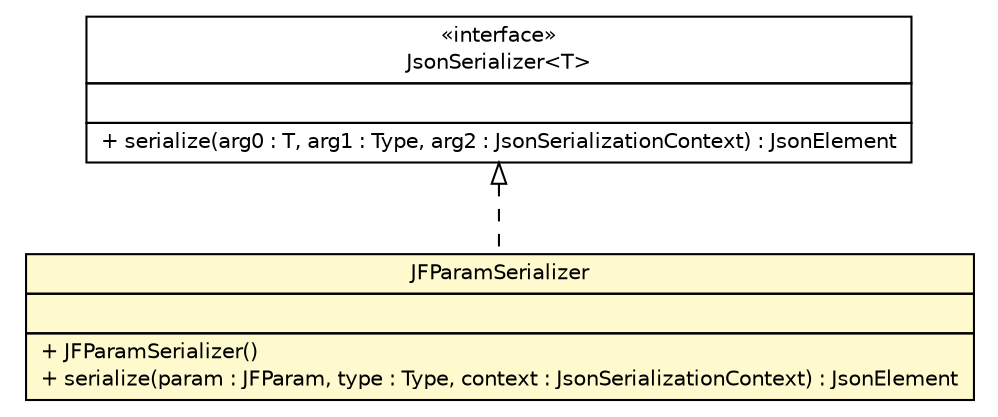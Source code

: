 #!/usr/local/bin/dot
#
# Class diagram 
# Generated by UMLGraph version R5_6 (http://www.umlgraph.org/)
#

digraph G {
	edge [fontname="Helvetica",fontsize=10,labelfontname="Helvetica",labelfontsize=10];
	node [fontname="Helvetica",fontsize=10,shape=plaintext];
	nodesep=0.25;
	ranksep=0.5;
	// org.fringe.jf.json.internal.serializer.JFParamSerializer
	c167 [label=<<table title="org.fringe.jf.json.internal.serializer.JFParamSerializer" border="0" cellborder="1" cellspacing="0" cellpadding="2" port="p" bgcolor="lemonChiffon" href="./JFParamSerializer.html">
		<tr><td><table border="0" cellspacing="0" cellpadding="1">
<tr><td align="center" balign="center"> JFParamSerializer </td></tr>
		</table></td></tr>
		<tr><td><table border="0" cellspacing="0" cellpadding="1">
<tr><td align="left" balign="left">  </td></tr>
		</table></td></tr>
		<tr><td><table border="0" cellspacing="0" cellpadding="1">
<tr><td align="left" balign="left"> + JFParamSerializer() </td></tr>
<tr><td align="left" balign="left"> + serialize(param : JFParam, type : Type, context : JsonSerializationContext) : JsonElement </td></tr>
		</table></td></tr>
		</table>>, URL="./JFParamSerializer.html", fontname="Helvetica", fontcolor="black", fontsize=10.0];
	//org.fringe.jf.json.internal.serializer.JFParamSerializer implements com.google.gson.JsonSerializer<T>
	c172:p -> c167:p [dir=back,arrowtail=empty,style=dashed];
	// com.google.gson.JsonSerializer<T>
	c172 [label=<<table title="com.google.gson.JsonSerializer" border="0" cellborder="1" cellspacing="0" cellpadding="2" port="p" href="http://java.sun.com/j2se/1.4.2/docs/api/com/google/gson/JsonSerializer.html">
		<tr><td><table border="0" cellspacing="0" cellpadding="1">
<tr><td align="center" balign="center"> &#171;interface&#187; </td></tr>
<tr><td align="center" balign="center"> JsonSerializer&lt;T&gt; </td></tr>
		</table></td></tr>
		<tr><td><table border="0" cellspacing="0" cellpadding="1">
<tr><td align="left" balign="left">  </td></tr>
		</table></td></tr>
		<tr><td><table border="0" cellspacing="0" cellpadding="1">
<tr><td align="left" balign="left"> + serialize(arg0 : T, arg1 : Type, arg2 : JsonSerializationContext) : JsonElement </td></tr>
		</table></td></tr>
		</table>>, URL="http://java.sun.com/j2se/1.4.2/docs/api/com/google/gson/JsonSerializer.html", fontname="Helvetica", fontcolor="black", fontsize=10.0];
}

